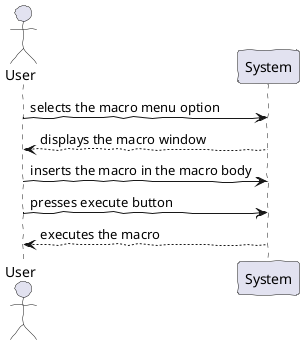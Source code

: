 @startuml lang03_1_ssd.png

'http://plantuml.com/skinparam.html'
skinparam handwritten true
skinparam defaultFontName FG Virgil
skinparam shadowing false

actor User as U
participant "System" as S

U -> S : selects the macro menu option
S --> U : displays the macro window
U -> S : inserts the macro in the macro body
U -> S : presses execute button
S --> U : executes the macro

@enduml